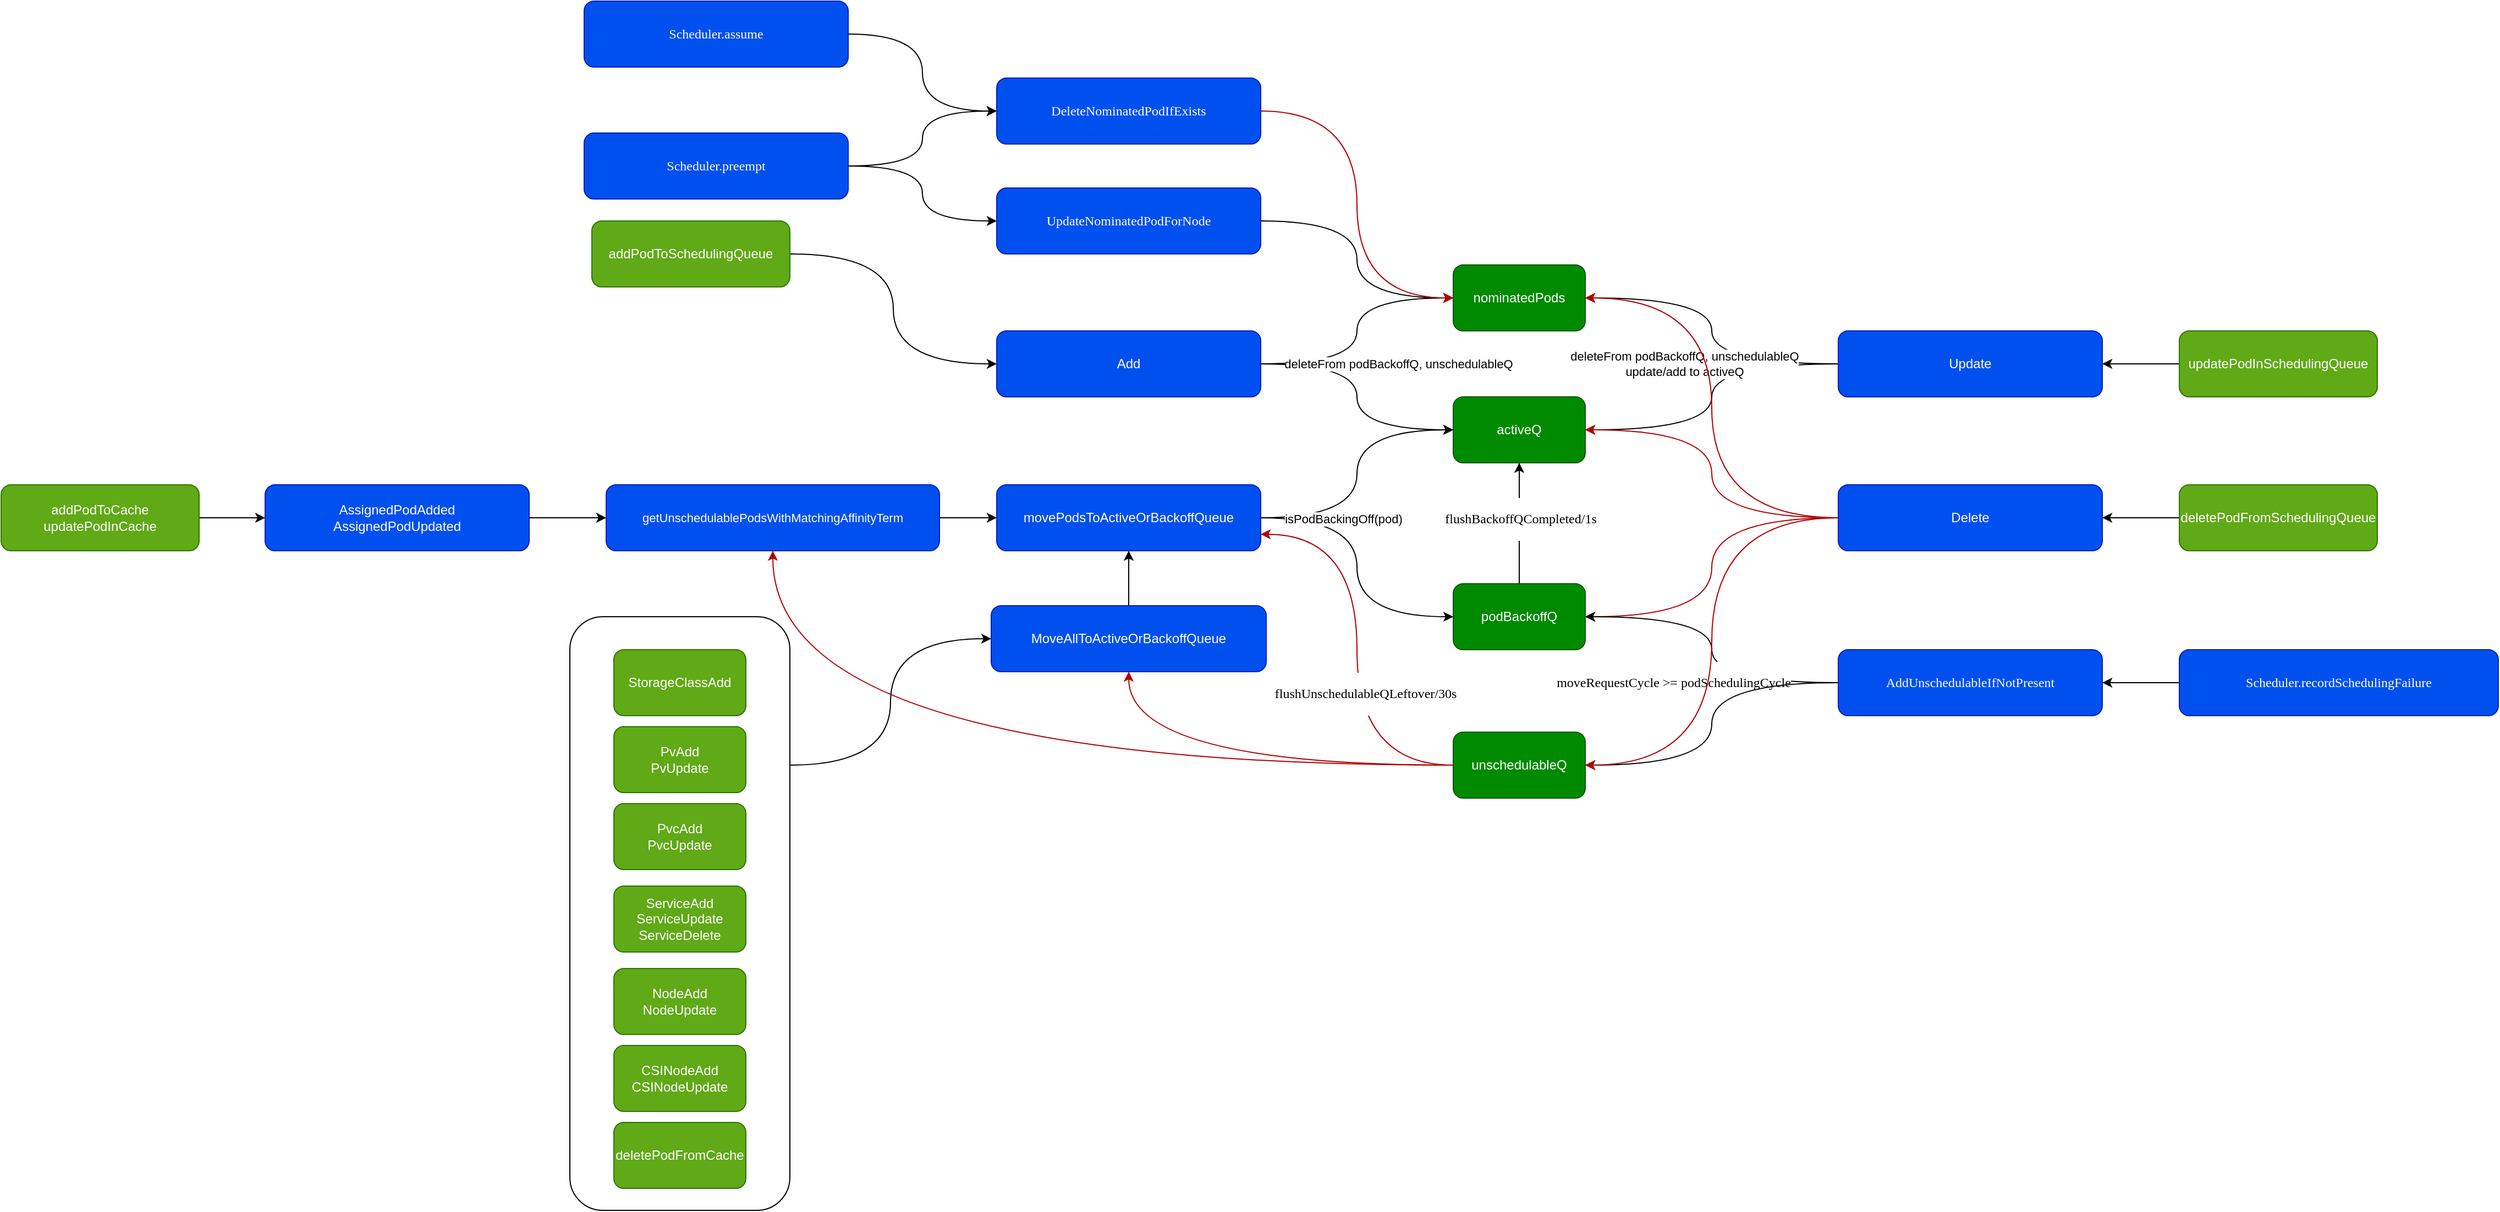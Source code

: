 <mxfile version="12.9.12" type="device"><diagram id="ul5BEUfIa1_x-lzbemo0" name="第 1 页"><mxGraphModel dx="2600" dy="1894" grid="1" gridSize="10" guides="1" tooltips="1" connect="1" arrows="1" fold="1" page="1" pageScale="1" pageWidth="827" pageHeight="1169" math="0" shadow="0"><root><mxCell id="0"/><mxCell id="1" parent="0"/><mxCell id="9yzeM6HcmiNSOZsJRv-U-20" style="edgeStyle=orthogonalEdgeStyle;curved=1;rounded=0;orthogonalLoop=1;jettySize=auto;html=1;strokeColor=#000000;exitX=1;exitY=0.25;exitDx=0;exitDy=0;" parent="1" source="9yzeM6HcmiNSOZsJRv-U-19" target="9yzeM6HcmiNSOZsJRv-U-5" edge="1"><mxGeometry relative="1" as="geometry"/></mxCell><mxCell id="9yzeM6HcmiNSOZsJRv-U-19" value="" style="rounded=1;whiteSpace=wrap;html=1;" parent="1" vertex="1"><mxGeometry x="-433" y="420" width="200" height="540" as="geometry"/></mxCell><mxCell id="9yzeM6HcmiNSOZsJRv-U-1" value="activeQ" style="rounded=1;whiteSpace=wrap;html=1;fillColor=#008a00;strokeColor=#005700;fontColor=#ffffff;" parent="1" vertex="1"><mxGeometry x="370" y="220" width="120" height="60" as="geometry"/></mxCell><mxCell id="9yzeM6HcmiNSOZsJRv-U-58" style="edgeStyle=orthogonalEdgeStyle;curved=1;rounded=0;orthogonalLoop=1;jettySize=auto;html=1;entryX=0.5;entryY=1;entryDx=0;entryDy=0;strokeColor=#000000;fillColor=#e51400;" parent="1" source="9yzeM6HcmiNSOZsJRv-U-2" target="9yzeM6HcmiNSOZsJRv-U-1" edge="1"><mxGeometry relative="1" as="geometry"/></mxCell><mxCell id="9yzeM6HcmiNSOZsJRv-U-59" value="&lt;pre style=&quot;font-family: &amp;#34;menlo&amp;#34; ; font-size: 9pt&quot;&gt;&lt;span&gt;flushBackoffQCompleted/1s&lt;/span&gt;&lt;/pre&gt;" style="edgeLabel;html=1;align=center;verticalAlign=middle;resizable=0;points=[];" parent="9yzeM6HcmiNSOZsJRv-U-58" vertex="1" connectable="0"><mxGeometry x="0.104" y="-1" relative="1" as="geometry"><mxPoint y="1" as="offset"/></mxGeometry></mxCell><mxCell id="9yzeM6HcmiNSOZsJRv-U-2" value="podBackoffQ" style="rounded=1;whiteSpace=wrap;html=1;fillColor=#008a00;strokeColor=#005700;fontColor=#ffffff;" parent="1" vertex="1"><mxGeometry x="370" y="390" width="120" height="60" as="geometry"/></mxCell><mxCell id="9yzeM6HcmiNSOZsJRv-U-6" style="edgeStyle=orthogonalEdgeStyle;rounded=0;orthogonalLoop=1;jettySize=auto;html=1;entryX=0.5;entryY=1;entryDx=0;entryDy=0;curved=1;fillColor=#e51400;strokeColor=#B20000;" parent="1" source="9yzeM6HcmiNSOZsJRv-U-3" target="9yzeM6HcmiNSOZsJRv-U-5" edge="1"><mxGeometry relative="1" as="geometry"/></mxCell><mxCell id="9yzeM6HcmiNSOZsJRv-U-62" style="edgeStyle=orthogonalEdgeStyle;orthogonalLoop=1;jettySize=auto;html=1;entryX=0.5;entryY=1;entryDx=0;entryDy=0;strokeColor=#B20000;fillColor=#e51400;curved=1;" parent="1" source="9yzeM6HcmiNSOZsJRv-U-3" target="9yzeM6HcmiNSOZsJRv-U-60" edge="1"><mxGeometry relative="1" as="geometry"/></mxCell><mxCell id="9yzeM6HcmiNSOZsJRv-U-63" style="edgeStyle=orthogonalEdgeStyle;curved=1;orthogonalLoop=1;jettySize=auto;html=1;entryX=1;entryY=0.75;entryDx=0;entryDy=0;strokeColor=#B20000;fillColor=#e51400;" parent="1" source="9yzeM6HcmiNSOZsJRv-U-3" target="9yzeM6HcmiNSOZsJRv-U-7" edge="1"><mxGeometry relative="1" as="geometry"/></mxCell><mxCell id="9yzeM6HcmiNSOZsJRv-U-64" value="&lt;pre style=&quot;font-family: &amp;#34;menlo&amp;#34; ; font-size: 9pt&quot;&gt;&lt;span&gt;flushUnschedulableQLeftover/30s&lt;/span&gt;&lt;/pre&gt;" style="edgeLabel;html=1;align=center;verticalAlign=middle;resizable=0;points=[];" parent="9yzeM6HcmiNSOZsJRv-U-63" vertex="1" connectable="0"><mxGeometry x="-0.247" y="-60" relative="1" as="geometry"><mxPoint x="-52.57" y="-8.14" as="offset"/></mxGeometry></mxCell><mxCell id="9yzeM6HcmiNSOZsJRv-U-3" value="unschedulableQ" style="rounded=1;whiteSpace=wrap;html=1;fillColor=#008a00;strokeColor=#005700;fontColor=#ffffff;" parent="1" vertex="1"><mxGeometry x="370" y="525" width="120" height="60" as="geometry"/></mxCell><mxCell id="9yzeM6HcmiNSOZsJRv-U-4" value="nominatedPods" style="rounded=1;whiteSpace=wrap;html=1;fillColor=#008a00;strokeColor=#005700;fontColor=#ffffff;" parent="1" vertex="1"><mxGeometry x="370" y="100" width="120" height="60" as="geometry"/></mxCell><mxCell id="9yzeM6HcmiNSOZsJRv-U-8" style="edgeStyle=orthogonalEdgeStyle;curved=1;rounded=0;orthogonalLoop=1;jettySize=auto;html=1;entryX=0.5;entryY=1;entryDx=0;entryDy=0;" parent="1" source="9yzeM6HcmiNSOZsJRv-U-5" target="9yzeM6HcmiNSOZsJRv-U-7" edge="1"><mxGeometry relative="1" as="geometry"/></mxCell><mxCell id="9yzeM6HcmiNSOZsJRv-U-5" value="MoveAllToActiveOrBackoffQueue" style="rounded=1;whiteSpace=wrap;html=1;fillColor=#0050ef;strokeColor=#001DBC;fontColor=#ffffff;" parent="1" vertex="1"><mxGeometry x="-50" y="410" width="250" height="60" as="geometry"/></mxCell><mxCell id="9yzeM6HcmiNSOZsJRv-U-9" style="edgeStyle=orthogonalEdgeStyle;curved=1;rounded=0;orthogonalLoop=1;jettySize=auto;html=1;entryX=0;entryY=0.5;entryDx=0;entryDy=0;" parent="1" source="9yzeM6HcmiNSOZsJRv-U-7" target="9yzeM6HcmiNSOZsJRv-U-1" edge="1"><mxGeometry relative="1" as="geometry"/></mxCell><mxCell id="9yzeM6HcmiNSOZsJRv-U-10" style="edgeStyle=orthogonalEdgeStyle;curved=1;rounded=0;orthogonalLoop=1;jettySize=auto;html=1;entryX=0;entryY=0.5;entryDx=0;entryDy=0;" parent="1" source="9yzeM6HcmiNSOZsJRv-U-7" target="9yzeM6HcmiNSOZsJRv-U-2" edge="1"><mxGeometry relative="1" as="geometry"/></mxCell><mxCell id="9yzeM6HcmiNSOZsJRv-U-11" value="isPodBackingOff(pod)" style="edgeLabel;html=1;align=center;verticalAlign=middle;resizable=0;points=[];" parent="9yzeM6HcmiNSOZsJRv-U-10" vertex="1" connectable="0"><mxGeometry x="0.053" y="1" relative="1" as="geometry"><mxPoint x="-13.5" y="-51.5" as="offset"/></mxGeometry></mxCell><mxCell id="9yzeM6HcmiNSOZsJRv-U-7" value="movePodsToActiveOrBackoffQueue" style="rounded=1;whiteSpace=wrap;html=1;fillColor=#0050ef;strokeColor=#001DBC;fontColor=#ffffff;" parent="1" vertex="1"><mxGeometry x="-45" y="300" width="240" height="60" as="geometry"/></mxCell><mxCell id="9yzeM6HcmiNSOZsJRv-U-12" value="PvAdd&lt;br&gt;PvUpdate" style="rounded=1;whiteSpace=wrap;html=1;fillColor=#60a917;strokeColor=#2D7600;fontColor=#ffffff;" parent="1" vertex="1"><mxGeometry x="-393" y="520" width="120" height="60" as="geometry"/></mxCell><mxCell id="9yzeM6HcmiNSOZsJRv-U-13" value="PvcAdd&lt;br&gt;PvcUpdate" style="rounded=1;whiteSpace=wrap;html=1;fillColor=#60a917;strokeColor=#2D7600;fontColor=#ffffff;" parent="1" vertex="1"><mxGeometry x="-393" y="590" width="120" height="60" as="geometry"/></mxCell><mxCell id="9yzeM6HcmiNSOZsJRv-U-14" value="&lt;font color=&quot;#ffffff&quot;&gt;ServiceAdd&lt;br&gt;ServiceUpdate&lt;br&gt;&lt;span&gt;ServiceDelete&lt;/span&gt;&lt;/font&gt;" style="rounded=1;whiteSpace=wrap;html=1;fillColor=#60a917;strokeColor=#2D7600;fontColor=#ffffff;" parent="1" vertex="1"><mxGeometry x="-393" y="665" width="120" height="60" as="geometry"/></mxCell><mxCell id="9yzeM6HcmiNSOZsJRv-U-15" value="NodeAdd&lt;br&gt;NodeUpdate" style="rounded=1;whiteSpace=wrap;html=1;fillColor=#60a917;strokeColor=#2D7600;fontColor=#ffffff;" parent="1" vertex="1"><mxGeometry x="-393" y="740" width="120" height="60" as="geometry"/></mxCell><mxCell id="9yzeM6HcmiNSOZsJRv-U-16" value="CSINodeAdd&lt;br&gt;CSINodeUpdate" style="rounded=1;whiteSpace=wrap;html=1;fillColor=#60a917;strokeColor=#2D7600;fontColor=#ffffff;" parent="1" vertex="1"><mxGeometry x="-393" y="810" width="120" height="60" as="geometry"/></mxCell><mxCell id="9yzeM6HcmiNSOZsJRv-U-17" value="deletePodFromCache" style="rounded=1;whiteSpace=wrap;html=1;fillColor=#60a917;strokeColor=#2D7600;fontColor=#ffffff;" parent="1" vertex="1"><mxGeometry x="-393" y="880" width="120" height="60" as="geometry"/></mxCell><mxCell id="9yzeM6HcmiNSOZsJRv-U-18" value="StorageClassAdd" style="rounded=1;whiteSpace=wrap;html=1;fillColor=#60a917;strokeColor=#2D7600;fontColor=#ffffff;" parent="1" vertex="1"><mxGeometry x="-393" y="450" width="120" height="60" as="geometry"/></mxCell><mxCell id="9yzeM6HcmiNSOZsJRv-U-22" style="edgeStyle=orthogonalEdgeStyle;curved=1;rounded=0;orthogonalLoop=1;jettySize=auto;html=1;entryX=0;entryY=0.5;entryDx=0;entryDy=0;strokeColor=#000000;" parent="1" source="9yzeM6HcmiNSOZsJRv-U-21" target="9yzeM6HcmiNSOZsJRv-U-4" edge="1"><mxGeometry relative="1" as="geometry"/></mxCell><mxCell id="9yzeM6HcmiNSOZsJRv-U-23" style="edgeStyle=orthogonalEdgeStyle;curved=1;rounded=0;orthogonalLoop=1;jettySize=auto;html=1;entryX=0;entryY=0.5;entryDx=0;entryDy=0;strokeColor=#000000;" parent="1" source="9yzeM6HcmiNSOZsJRv-U-21" target="9yzeM6HcmiNSOZsJRv-U-1" edge="1"><mxGeometry relative="1" as="geometry"/></mxCell><mxCell id="9yzeM6HcmiNSOZsJRv-U-24" value="deleteFrom podBackoffQ, unschedulableQ" style="edgeLabel;html=1;align=center;verticalAlign=middle;resizable=0;points=[];" parent="9yzeM6HcmiNSOZsJRv-U-23" vertex="1" connectable="0"><mxGeometry x="-0.685" y="-1" relative="1" as="geometry"><mxPoint x="88" y="-1" as="offset"/></mxGeometry></mxCell><mxCell id="9yzeM6HcmiNSOZsJRv-U-21" value="Add" style="rounded=1;whiteSpace=wrap;html=1;fillColor=#0050ef;strokeColor=#001DBC;fontColor=#ffffff;" parent="1" vertex="1"><mxGeometry x="-45" y="160" width="240" height="60" as="geometry"/></mxCell><mxCell id="9yzeM6HcmiNSOZsJRv-U-26" style="edgeStyle=orthogonalEdgeStyle;curved=1;rounded=0;orthogonalLoop=1;jettySize=auto;html=1;entryX=0;entryY=0.5;entryDx=0;entryDy=0;strokeColor=#000000;" parent="1" source="9yzeM6HcmiNSOZsJRv-U-25" target="9yzeM6HcmiNSOZsJRv-U-21" edge="1"><mxGeometry relative="1" as="geometry"/></mxCell><mxCell id="9yzeM6HcmiNSOZsJRv-U-25" value="addPodToSchedulingQueue" style="rounded=1;whiteSpace=wrap;html=1;fillColor=#60a917;strokeColor=#2D7600;fontColor=#ffffff;" parent="1" vertex="1"><mxGeometry x="-413" y="60" width="180" height="60" as="geometry"/></mxCell><mxCell id="9yzeM6HcmiNSOZsJRv-U-28" style="edgeStyle=orthogonalEdgeStyle;curved=1;rounded=0;orthogonalLoop=1;jettySize=auto;html=1;entryX=1;entryY=0.5;entryDx=0;entryDy=0;strokeColor=#000000;" parent="1" source="9yzeM6HcmiNSOZsJRv-U-27" target="9yzeM6HcmiNSOZsJRv-U-1" edge="1"><mxGeometry relative="1" as="geometry"/></mxCell><mxCell id="9yzeM6HcmiNSOZsJRv-U-29" style="edgeStyle=orthogonalEdgeStyle;curved=1;rounded=0;orthogonalLoop=1;jettySize=auto;html=1;entryX=1;entryY=0.5;entryDx=0;entryDy=0;strokeColor=#000000;" parent="1" source="9yzeM6HcmiNSOZsJRv-U-27" target="9yzeM6HcmiNSOZsJRv-U-4" edge="1"><mxGeometry relative="1" as="geometry"/></mxCell><mxCell id="9yzeM6HcmiNSOZsJRv-U-30" value="deleteFrom podBackoffQ, unschedulableQ&lt;br&gt;update/add to activeQ" style="edgeLabel;html=1;align=center;verticalAlign=middle;resizable=0;points=[];" parent="9yzeM6HcmiNSOZsJRv-U-29" vertex="1" connectable="0"><mxGeometry x="-0.67" relative="1" as="geometry"><mxPoint x="-92" as="offset"/></mxGeometry></mxCell><mxCell id="9yzeM6HcmiNSOZsJRv-U-27" value="Update" style="rounded=1;whiteSpace=wrap;html=1;fillColor=#0050ef;strokeColor=#001DBC;fontColor=#ffffff;" parent="1" vertex="1"><mxGeometry x="720" y="160" width="240" height="60" as="geometry"/></mxCell><mxCell id="9yzeM6HcmiNSOZsJRv-U-32" style="edgeStyle=orthogonalEdgeStyle;curved=1;rounded=0;orthogonalLoop=1;jettySize=auto;html=1;entryX=1;entryY=0.5;entryDx=0;entryDy=0;strokeColor=#000000;" parent="1" source="9yzeM6HcmiNSOZsJRv-U-31" target="9yzeM6HcmiNSOZsJRv-U-27" edge="1"><mxGeometry relative="1" as="geometry"/></mxCell><mxCell id="9yzeM6HcmiNSOZsJRv-U-31" value="updatePodInSchedulingQueue" style="rounded=1;whiteSpace=wrap;html=1;fillColor=#60a917;strokeColor=#2D7600;fontColor=#ffffff;" parent="1" vertex="1"><mxGeometry x="1030" y="160" width="180" height="60" as="geometry"/></mxCell><mxCell id="9yzeM6HcmiNSOZsJRv-U-37" style="edgeStyle=orthogonalEdgeStyle;curved=1;rounded=0;orthogonalLoop=1;jettySize=auto;html=1;entryX=1;entryY=0.5;entryDx=0;entryDy=0;strokeColor=#B20000;fillColor=#e51400;" parent="1" source="9yzeM6HcmiNSOZsJRv-U-33" target="9yzeM6HcmiNSOZsJRv-U-2" edge="1"><mxGeometry relative="1" as="geometry"/></mxCell><mxCell id="9yzeM6HcmiNSOZsJRv-U-38" style="edgeStyle=orthogonalEdgeStyle;curved=1;rounded=0;orthogonalLoop=1;jettySize=auto;html=1;entryX=1;entryY=0.5;entryDx=0;entryDy=0;strokeColor=#B20000;fillColor=#e51400;" parent="1" source="9yzeM6HcmiNSOZsJRv-U-33" target="9yzeM6HcmiNSOZsJRv-U-1" edge="1"><mxGeometry relative="1" as="geometry"/></mxCell><mxCell id="9yzeM6HcmiNSOZsJRv-U-39" style="edgeStyle=orthogonalEdgeStyle;curved=1;rounded=0;orthogonalLoop=1;jettySize=auto;html=1;entryX=1;entryY=0.5;entryDx=0;entryDy=0;strokeColor=#B20000;fillColor=#e51400;" parent="1" source="9yzeM6HcmiNSOZsJRv-U-33" target="9yzeM6HcmiNSOZsJRv-U-4" edge="1"><mxGeometry relative="1" as="geometry"/></mxCell><mxCell id="9yzeM6HcmiNSOZsJRv-U-33" value="Delete" style="rounded=1;whiteSpace=wrap;html=1;fillColor=#0050ef;strokeColor=#001DBC;fontColor=#ffffff;" parent="1" vertex="1"><mxGeometry x="720" y="300" width="240" height="60" as="geometry"/></mxCell><mxCell id="9yzeM6HcmiNSOZsJRv-U-35" style="edgeStyle=orthogonalEdgeStyle;curved=1;rounded=0;orthogonalLoop=1;jettySize=auto;html=1;entryX=1;entryY=0.5;entryDx=0;entryDy=0;strokeColor=#000000;" parent="1" source="9yzeM6HcmiNSOZsJRv-U-34" target="9yzeM6HcmiNSOZsJRv-U-33" edge="1"><mxGeometry relative="1" as="geometry"/></mxCell><mxCell id="9yzeM6HcmiNSOZsJRv-U-34" value="deletePodFromSchedulingQueue" style="rounded=1;whiteSpace=wrap;html=1;fillColor=#60a917;strokeColor=#2D7600;fontColor=#ffffff;" parent="1" vertex="1"><mxGeometry x="1030" y="300" width="180" height="60" as="geometry"/></mxCell><mxCell id="9yzeM6HcmiNSOZsJRv-U-41" style="edgeStyle=orthogonalEdgeStyle;curved=1;rounded=0;orthogonalLoop=1;jettySize=auto;html=1;entryX=0;entryY=0.5;entryDx=0;entryDy=0;strokeColor=#000000;" parent="1" source="9yzeM6HcmiNSOZsJRv-U-60" target="9yzeM6HcmiNSOZsJRv-U-7" edge="1"><mxGeometry relative="1" as="geometry"/></mxCell><mxCell id="9yzeM6HcmiNSOZsJRv-U-40" value="&lt;div&gt;AssignedPodAdded&lt;/div&gt;&lt;div&gt;AssignedPodUpdated&lt;/div&gt;" style="rounded=1;whiteSpace=wrap;html=1;fillColor=#0050ef;strokeColor=#001DBC;fontColor=#ffffff;" parent="1" vertex="1"><mxGeometry x="-710" y="300" width="240" height="60" as="geometry"/></mxCell><mxCell id="9yzeM6HcmiNSOZsJRv-U-44" style="edgeStyle=orthogonalEdgeStyle;curved=1;rounded=0;orthogonalLoop=1;jettySize=auto;html=1;entryX=0;entryY=0.5;entryDx=0;entryDy=0;strokeColor=#000000;" parent="1" source="9yzeM6HcmiNSOZsJRv-U-43" target="9yzeM6HcmiNSOZsJRv-U-40" edge="1"><mxGeometry relative="1" as="geometry"/></mxCell><mxCell id="9yzeM6HcmiNSOZsJRv-U-43" value="&lt;div&gt;addPodToCache&lt;/div&gt;&lt;div&gt;updatePodInCache&lt;/div&gt;" style="rounded=1;whiteSpace=wrap;html=1;fillColor=#60a917;strokeColor=#2D7600;fontColor=#ffffff;" parent="1" vertex="1"><mxGeometry x="-950" y="300" width="180" height="60" as="geometry"/></mxCell><mxCell id="9yzeM6HcmiNSOZsJRv-U-46" style="edgeStyle=orthogonalEdgeStyle;curved=1;rounded=0;orthogonalLoop=1;jettySize=auto;html=1;entryX=0;entryY=0.5;entryDx=0;entryDy=0;strokeColor=#000000;" parent="1" source="9yzeM6HcmiNSOZsJRv-U-45" target="9yzeM6HcmiNSOZsJRv-U-4" edge="1"><mxGeometry relative="1" as="geometry"/></mxCell><mxCell id="9yzeM6HcmiNSOZsJRv-U-45" value="&lt;pre style=&quot;font-family: &amp;#34;menlo&amp;#34; ; font-size: 9pt&quot;&gt;&lt;span&gt;UpdateNominatedPodForNode&lt;/span&gt;&lt;/pre&gt;" style="rounded=1;whiteSpace=wrap;html=1;fillColor=#0050ef;strokeColor=#001DBC;fontColor=#ffffff;" parent="1" vertex="1"><mxGeometry x="-45" y="30" width="240" height="60" as="geometry"/></mxCell><mxCell id="9yzeM6HcmiNSOZsJRv-U-53" style="edgeStyle=orthogonalEdgeStyle;curved=1;rounded=0;orthogonalLoop=1;jettySize=auto;html=1;entryX=0;entryY=0.5;entryDx=0;entryDy=0;strokeColor=#B20000;fillColor=#e51400;" parent="1" source="9yzeM6HcmiNSOZsJRv-U-47" target="9yzeM6HcmiNSOZsJRv-U-4" edge="1"><mxGeometry relative="1" as="geometry"/></mxCell><mxCell id="9yzeM6HcmiNSOZsJRv-U-47" value="&lt;pre style=&quot;font-family: &amp;#34;menlo&amp;#34; ; font-size: 9pt&quot;&gt;&lt;pre style=&quot;font-family: &amp;#34;menlo&amp;#34; ; font-size: 9pt&quot;&gt;&lt;span&gt;DeleteNominatedPodIfExists&lt;/span&gt;&lt;/pre&gt;&lt;/pre&gt;" style="rounded=1;whiteSpace=wrap;html=1;fillColor=#0050ef;strokeColor=#001DBC;fontColor=#ffffff;" parent="1" vertex="1"><mxGeometry x="-45" y="-70" width="240" height="60" as="geometry"/></mxCell><mxCell id="9yzeM6HcmiNSOZsJRv-U-49" style="edgeStyle=orthogonalEdgeStyle;curved=1;rounded=0;orthogonalLoop=1;jettySize=auto;html=1;entryX=0;entryY=0.5;entryDx=0;entryDy=0;strokeColor=#000000;" parent="1" source="9yzeM6HcmiNSOZsJRv-U-48" target="9yzeM6HcmiNSOZsJRv-U-45" edge="1"><mxGeometry relative="1" as="geometry"/></mxCell><mxCell id="9yzeM6HcmiNSOZsJRv-U-50" style="edgeStyle=orthogonalEdgeStyle;curved=1;rounded=0;orthogonalLoop=1;jettySize=auto;html=1;entryX=0;entryY=0.5;entryDx=0;entryDy=0;strokeColor=#000000;" parent="1" source="9yzeM6HcmiNSOZsJRv-U-48" target="9yzeM6HcmiNSOZsJRv-U-47" edge="1"><mxGeometry relative="1" as="geometry"/></mxCell><mxCell id="9yzeM6HcmiNSOZsJRv-U-48" value="&lt;pre style=&quot;font-family: &amp;#34;menlo&amp;#34; ; font-size: 9pt&quot;&gt;Scheduler.&lt;span&gt;preempt&lt;/span&gt;&lt;/pre&gt;" style="rounded=1;whiteSpace=wrap;html=1;fillColor=#0050ef;strokeColor=#001DBC;fontColor=#ffffff;" parent="1" vertex="1"><mxGeometry x="-420" y="-20" width="240" height="60" as="geometry"/></mxCell><mxCell id="9yzeM6HcmiNSOZsJRv-U-52" style="edgeStyle=orthogonalEdgeStyle;curved=1;rounded=0;orthogonalLoop=1;jettySize=auto;html=1;entryX=0;entryY=0.5;entryDx=0;entryDy=0;strokeColor=#000000;" parent="1" source="9yzeM6HcmiNSOZsJRv-U-51" target="9yzeM6HcmiNSOZsJRv-U-47" edge="1"><mxGeometry relative="1" as="geometry"/></mxCell><mxCell id="9yzeM6HcmiNSOZsJRv-U-51" value="&lt;pre style=&quot;font-family: &amp;#34;menlo&amp;#34; ; font-size: 9pt&quot;&gt;Scheduler.&lt;span&gt;assume&lt;/span&gt;&lt;/pre&gt;" style="rounded=1;whiteSpace=wrap;html=1;fillColor=#0050ef;strokeColor=#001DBC;fontColor=#ffffff;" parent="1" vertex="1"><mxGeometry x="-420" y="-140" width="240" height="60" as="geometry"/></mxCell><mxCell id="9yzeM6HcmiNSOZsJRv-U-55" style="edgeStyle=orthogonalEdgeStyle;curved=1;rounded=0;orthogonalLoop=1;jettySize=auto;html=1;entryX=1;entryY=0.5;entryDx=0;entryDy=0;strokeColor=#000000;" parent="1" source="9yzeM6HcmiNSOZsJRv-U-54" target="9yzeM6HcmiNSOZsJRv-U-2" edge="1"><mxGeometry relative="1" as="geometry"/></mxCell><mxCell id="9yzeM6HcmiNSOZsJRv-U-67" value="&lt;pre style=&quot;font-family: &amp;#34;menlo&amp;#34; ; font-size: 9pt&quot;&gt;&lt;span&gt;moveRequestCycle &lt;/span&gt;&lt;span&gt;&amp;gt;= &lt;/span&gt;&lt;span&gt;podSchedulingCycle&lt;/span&gt;&lt;/pre&gt;" style="edgeLabel;html=1;align=center;verticalAlign=middle;resizable=0;points=[];" parent="9yzeM6HcmiNSOZsJRv-U-55" vertex="1" connectable="0"><mxGeometry x="-0.483" y="-4" relative="1" as="geometry"><mxPoint x="-75.71" y="4" as="offset"/></mxGeometry></mxCell><mxCell id="9yzeM6HcmiNSOZsJRv-U-65" style="edgeStyle=orthogonalEdgeStyle;curved=1;orthogonalLoop=1;jettySize=auto;html=1;entryX=1;entryY=0.5;entryDx=0;entryDy=0;strokeColor=#000000;" parent="1" source="9yzeM6HcmiNSOZsJRv-U-54" target="9yzeM6HcmiNSOZsJRv-U-3" edge="1"><mxGeometry relative="1" as="geometry"/></mxCell><mxCell id="9yzeM6HcmiNSOZsJRv-U-54" value="&lt;pre style=&quot;font-family: &amp;#34;menlo&amp;#34; ; font-size: 9pt&quot;&gt;&lt;span&gt;AddUnschedulableIfNotPresent&lt;/span&gt;&lt;/pre&gt;" style="rounded=1;whiteSpace=wrap;html=1;fillColor=#0050ef;strokeColor=#001DBC;fontColor=#ffffff;" parent="1" vertex="1"><mxGeometry x="720" y="450" width="240" height="60" as="geometry"/></mxCell><mxCell id="9yzeM6HcmiNSOZsJRv-U-57" style="edgeStyle=orthogonalEdgeStyle;curved=1;rounded=0;orthogonalLoop=1;jettySize=auto;html=1;entryX=1;entryY=0.5;entryDx=0;entryDy=0;strokeColor=#000000;" parent="1" source="9yzeM6HcmiNSOZsJRv-U-56" target="9yzeM6HcmiNSOZsJRv-U-54" edge="1"><mxGeometry relative="1" as="geometry"/></mxCell><mxCell id="9yzeM6HcmiNSOZsJRv-U-56" value="&lt;pre style=&quot;font-family: &amp;#34;menlo&amp;#34; ; font-size: 9pt&quot;&gt;&lt;span&gt;Scheduler.&lt;/span&gt;recordSchedulingFailure&lt;/pre&gt;" style="rounded=1;whiteSpace=wrap;html=1;fillColor=#0050ef;strokeColor=#001DBC;fontColor=#ffffff;" parent="1" vertex="1"><mxGeometry x="1030" y="450" width="290" height="60" as="geometry"/></mxCell><mxCell id="9yzeM6HcmiNSOZsJRv-U-60" value="&lt;span style=&quot;font-size: 11px&quot;&gt;getUnschedulablePodsWithMatchingAffinityTerm&lt;/span&gt;" style="rounded=1;whiteSpace=wrap;html=1;fillColor=#0050ef;strokeColor=#001DBC;fontColor=#ffffff;" parent="1" vertex="1"><mxGeometry x="-400" y="300" width="303" height="60" as="geometry"/></mxCell><mxCell id="9yzeM6HcmiNSOZsJRv-U-61" style="edgeStyle=orthogonalEdgeStyle;curved=1;rounded=0;orthogonalLoop=1;jettySize=auto;html=1;entryX=0;entryY=0.5;entryDx=0;entryDy=0;strokeColor=#000000;" parent="1" source="9yzeM6HcmiNSOZsJRv-U-40" target="9yzeM6HcmiNSOZsJRv-U-60" edge="1"><mxGeometry relative="1" as="geometry"><mxPoint x="-540" y="330" as="sourcePoint"/><mxPoint x="-45" y="330" as="targetPoint"/></mxGeometry></mxCell><mxCell id="9yzeM6HcmiNSOZsJRv-U-36" style="edgeStyle=orthogonalEdgeStyle;curved=1;rounded=0;orthogonalLoop=1;jettySize=auto;html=1;entryX=1;entryY=0.5;entryDx=0;entryDy=0;strokeColor=#B20000;fillColor=#e51400;" parent="1" source="9yzeM6HcmiNSOZsJRv-U-33" target="9yzeM6HcmiNSOZsJRv-U-3" edge="1"><mxGeometry relative="1" as="geometry"/></mxCell></root></mxGraphModel></diagram></mxfile>